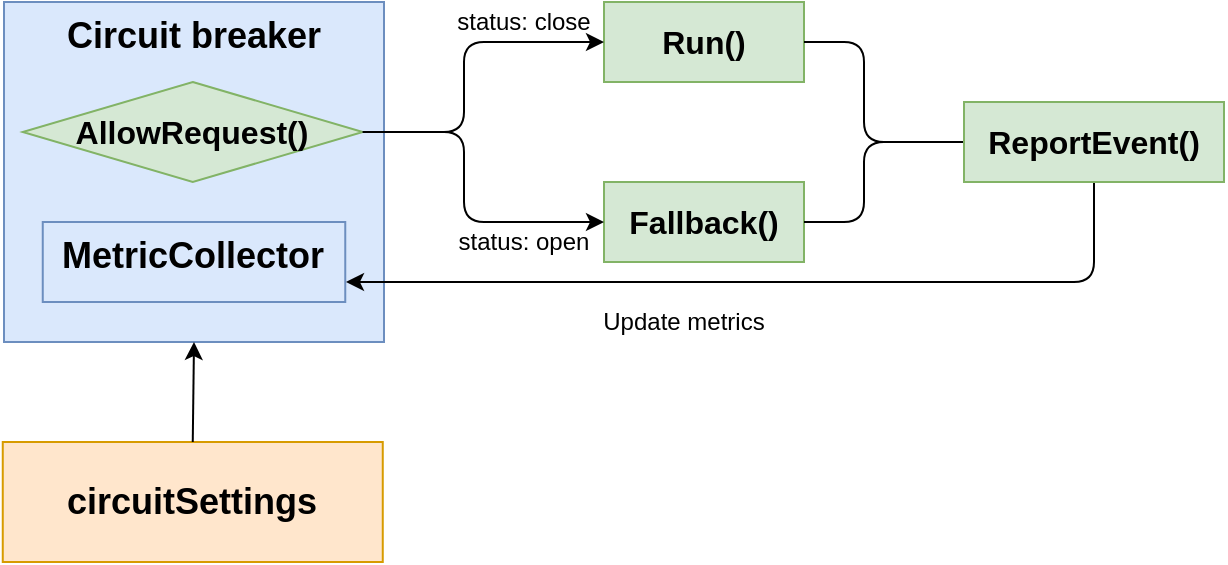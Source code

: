 <mxfile version="14.8.4" type="github">
  <diagram id="kpx5KUNioDjyzZGF05Ip" name="Page-1">
    <mxGraphModel dx="782" dy="446" grid="1" gridSize="10" guides="1" tooltips="1" connect="1" arrows="1" fold="1" page="1" pageScale="1" pageWidth="827" pageHeight="1169" math="0" shadow="0">
      <root>
        <mxCell id="0" />
        <mxCell id="1" parent="0" />
        <mxCell id="l-F9UILul_ZIK0xFE01Y-2" value="Circuit breaker" style="rounded=0;whiteSpace=wrap;html=1;fillColor=#dae8fc;strokeColor=#6c8ebf;fontSize=18;fontStyle=1;verticalAlign=top;" vertex="1" parent="1">
          <mxGeometry x="210" y="170" width="190" height="170" as="geometry" />
        </mxCell>
        <mxCell id="l-F9UILul_ZIK0xFE01Y-4" value="MetricCollector" style="rounded=0;whiteSpace=wrap;html=1;fontSize=18;verticalAlign=top;fillColor=#dae8fc;strokeColor=#6c8ebf;fontStyle=1" vertex="1" parent="1">
          <mxGeometry x="229.38" y="280" width="151.25" height="40" as="geometry" />
        </mxCell>
        <mxCell id="l-F9UILul_ZIK0xFE01Y-5" value="Run()" style="rounded=0;whiteSpace=wrap;html=1;fontSize=16;verticalAlign=middle;fillColor=#d5e8d4;strokeColor=#82b366;fontStyle=1;" vertex="1" parent="1">
          <mxGeometry x="510" y="170" width="100" height="40" as="geometry" />
        </mxCell>
        <mxCell id="l-F9UILul_ZIK0xFE01Y-6" value="Fallback()" style="rounded=0;whiteSpace=wrap;html=1;fontSize=16;verticalAlign=middle;fillColor=#d5e8d4;strokeColor=#82b366;fontStyle=1;" vertex="1" parent="1">
          <mxGeometry x="510" y="260" width="100" height="40" as="geometry" />
        </mxCell>
        <mxCell id="l-F9UILul_ZIK0xFE01Y-11" value="AllowRequest()" style="rhombus;whiteSpace=wrap;html=1;fontSize=16;verticalAlign=middle;fillColor=#d5e8d4;strokeColor=#82b366;fontStyle=1" vertex="1" parent="1">
          <mxGeometry x="219.38" y="210" width="170" height="50" as="geometry" />
        </mxCell>
        <mxCell id="l-F9UILul_ZIK0xFE01Y-13" value="" style="edgeStyle=elbowEdgeStyle;elbow=horizontal;endArrow=classic;html=1;fontSize=12;fontColor=#FFFFFF;entryX=0;entryY=0.5;entryDx=0;entryDy=0;exitX=1;exitY=0.5;exitDx=0;exitDy=0;" edge="1" parent="1" source="l-F9UILul_ZIK0xFE01Y-11" target="l-F9UILul_ZIK0xFE01Y-5">
          <mxGeometry width="50" height="50" relative="1" as="geometry">
            <mxPoint x="389.38" y="230" as="sourcePoint" />
            <mxPoint x="439.38" y="180" as="targetPoint" />
            <Array as="points">
              <mxPoint x="440" y="210" />
            </Array>
          </mxGeometry>
        </mxCell>
        <mxCell id="l-F9UILul_ZIK0xFE01Y-14" value="" style="edgeStyle=elbowEdgeStyle;elbow=horizontal;endArrow=classic;html=1;fontSize=12;fontColor=#FFFFFF;entryX=0;entryY=0.5;entryDx=0;entryDy=0;exitX=1;exitY=0.5;exitDx=0;exitDy=0;" edge="1" parent="1" source="l-F9UILul_ZIK0xFE01Y-11" target="l-F9UILul_ZIK0xFE01Y-6">
          <mxGeometry width="50" height="50" relative="1" as="geometry">
            <mxPoint x="389.38" y="250" as="sourcePoint" />
            <mxPoint x="470" y="210" as="targetPoint" />
            <Array as="points">
              <mxPoint x="440" y="260" />
              <mxPoint x="440" y="260" />
              <mxPoint x="420" y="230" />
              <mxPoint x="430" y="260" />
            </Array>
          </mxGeometry>
        </mxCell>
        <mxCell id="l-F9UILul_ZIK0xFE01Y-16" value="status: close" style="text;html=1;strokeColor=none;fillColor=none;align=center;verticalAlign=middle;whiteSpace=wrap;rounded=0;fontSize=12;" vertex="1" parent="1">
          <mxGeometry x="430" y="170" width="80" height="20" as="geometry" />
        </mxCell>
        <mxCell id="l-F9UILul_ZIK0xFE01Y-18" value="status: open" style="text;html=1;strokeColor=none;fillColor=none;align=center;verticalAlign=middle;whiteSpace=wrap;rounded=0;fontSize=12;" vertex="1" parent="1">
          <mxGeometry x="430" y="280" width="80" height="20" as="geometry" />
        </mxCell>
        <mxCell id="l-F9UILul_ZIK0xFE01Y-21" value="" style="edgeStyle=elbowEdgeStyle;elbow=vertical;endArrow=classic;html=1;fontSize=12;fontColor=#000000;rounded=1;exitX=0.5;exitY=1;exitDx=0;exitDy=0;" edge="1" parent="1" source="l-F9UILul_ZIK0xFE01Y-27">
          <mxGeometry width="50" height="50" relative="1" as="geometry">
            <mxPoint x="690" y="240" as="sourcePoint" />
            <mxPoint x="381" y="310" as="targetPoint" />
            <Array as="points">
              <mxPoint x="570" y="310" />
              <mxPoint x="540" y="340" />
              <mxPoint x="530" y="340" />
            </Array>
          </mxGeometry>
        </mxCell>
        <mxCell id="l-F9UILul_ZIK0xFE01Y-23" value="" style="edgeStyle=elbowEdgeStyle;elbow=horizontal;endArrow=none;html=1;fontSize=12;fontColor=#000000;endFill=0;rounded=1;" edge="1" parent="1">
          <mxGeometry width="50" height="50" relative="1" as="geometry">
            <mxPoint x="610" y="190" as="sourcePoint" />
            <mxPoint x="690" y="240" as="targetPoint" />
            <Array as="points">
              <mxPoint x="640" y="220" />
            </Array>
          </mxGeometry>
        </mxCell>
        <mxCell id="l-F9UILul_ZIK0xFE01Y-24" value="" style="edgeStyle=elbowEdgeStyle;elbow=horizontal;endArrow=none;html=1;fontSize=12;fontColor=#000000;exitX=1;exitY=0.5;exitDx=0;exitDy=0;endFill=0;rounded=1;" edge="1" parent="1" source="l-F9UILul_ZIK0xFE01Y-6">
          <mxGeometry width="50" height="50" relative="1" as="geometry">
            <mxPoint x="620" y="280" as="sourcePoint" />
            <mxPoint x="680" y="240" as="targetPoint" />
            <Array as="points">
              <mxPoint x="640" y="260" />
            </Array>
          </mxGeometry>
        </mxCell>
        <mxCell id="l-F9UILul_ZIK0xFE01Y-25" value="Update metrics" style="text;html=1;strokeColor=none;fillColor=none;align=center;verticalAlign=middle;whiteSpace=wrap;rounded=0;fontSize=12;" vertex="1" parent="1">
          <mxGeometry x="440" y="320" width="220" height="20" as="geometry" />
        </mxCell>
        <mxCell id="l-F9UILul_ZIK0xFE01Y-27" value="ReportEvent()" style="rounded=0;whiteSpace=wrap;html=1;fontSize=16;verticalAlign=middle;fillColor=#d5e8d4;strokeColor=#82b366;fontStyle=1;" vertex="1" parent="1">
          <mxGeometry x="690" y="220" width="130" height="40" as="geometry" />
        </mxCell>
        <mxCell id="l-F9UILul_ZIK0xFE01Y-28" value="circuitSettings" style="rounded=0;whiteSpace=wrap;html=1;fillColor=#ffe6cc;strokeColor=#d79b00;fontSize=18;fontStyle=1;verticalAlign=middle;" vertex="1" parent="1">
          <mxGeometry x="209.38" y="390" width="190" height="60" as="geometry" />
        </mxCell>
        <mxCell id="l-F9UILul_ZIK0xFE01Y-30" value="" style="endArrow=classic;html=1;fontSize=16;fontColor=#000000;entryX=0.5;entryY=1;entryDx=0;entryDy=0;exitX=0.5;exitY=0;exitDx=0;exitDy=0;" edge="1" parent="1" source="l-F9UILul_ZIK0xFE01Y-28" target="l-F9UILul_ZIK0xFE01Y-2">
          <mxGeometry width="50" height="50" relative="1" as="geometry">
            <mxPoint x="310" y="370" as="sourcePoint" />
            <mxPoint x="310" y="350" as="targetPoint" />
          </mxGeometry>
        </mxCell>
        <mxCell id="l-F9UILul_ZIK0xFE01Y-34" style="edgeStyle=orthogonalEdgeStyle;rounded=1;orthogonalLoop=1;jettySize=auto;html=1;exitX=0.5;exitY=1;exitDx=0;exitDy=0;fontSize=16;fontColor=#000000;endArrow=none;endFill=0;" edge="1" parent="1" source="l-F9UILul_ZIK0xFE01Y-25" target="l-F9UILul_ZIK0xFE01Y-25">
          <mxGeometry relative="1" as="geometry" />
        </mxCell>
      </root>
    </mxGraphModel>
  </diagram>
</mxfile>
